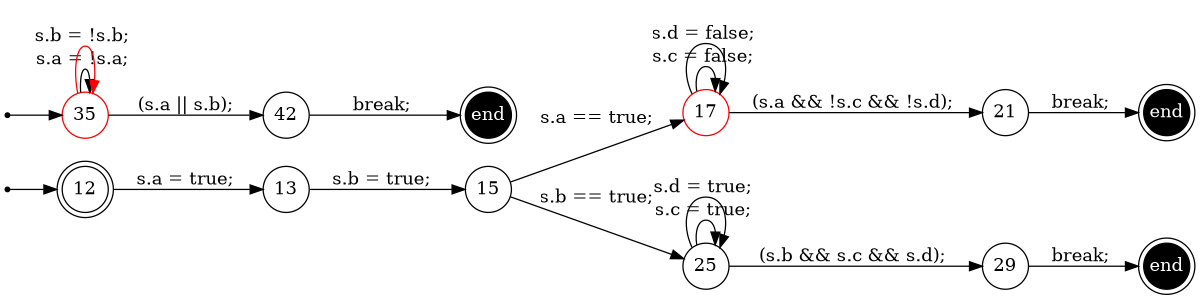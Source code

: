 digraph finite_state_machine {
	rankdir=LR
	size="8,5"
	94437505318000 [label = 12, shape = doublecircle, fixedsize = true]; 
	s94437505318000 [shape = point];
	94437505313568 [label = 35, shape = doublecircle, color = red, fixedsize = true]; 
	s94437505313568 [shape = point];
	e94437505311632 [shape = doublecircle, fixedsize = true, style = filled, fillcolor = black, fontcolor = white,  label = end];
	e94437505313776 [shape = doublecircle, fixedsize = true, style = filled, fillcolor = black, fontcolor = white,  label = end];
	e94437505315632 [shape = doublecircle, fixedsize = true, style = filled, fillcolor = black, fontcolor = white,  label = end];
	 94437505318080 [label = 13, shape = circle, fixedsize = true ];
	 94437505309632 [label = 15, shape = circle, fixedsize = true ];
	 94437505310224 [label = 17, shape = circle, color = red, fixedsize = true ];
	 94437505311632 [label = 21, shape = circle, fixedsize = true ];
	 94437505312144 [label = 25, shape = circle, fixedsize = true ];
	 94437505313776 [label = 29, shape = circle, fixedsize = true ];
	 94437505313568 [label = 35, shape = circle, color = red, fixedsize = true ];
	 94437505315632 [label = 42, shape = circle, fixedsize = true ];
	s94437505318000 -> 94437505318000;
	s94437505313568 -> 94437505313568;
	94437505318000 -> 94437505318080 [ label = "s.a = true; "];
	94437505318080 -> 94437505309632 [ label = "s.b = true; "];
	94437505309632 -> 94437505310224 [ label = "s.a == true; "];
	94437505310224 -> 94437505310224 [ label = "s.c = false; "];
	94437505310224 -> 94437505310224 [ label = "s.d = false; "];
	94437505310224 -> 94437505311632 [ label = "(s.a && !s.c && !s.d); "];
	94437505311632 -> e94437505311632 [ label = "break; "];
	94437505309632 -> 94437505312144 [ label = "s.b == true; "];
	94437505312144 -> 94437505312144 [ label = "s.c = true; "];
	94437505312144 -> 94437505312144 [ label = "s.d = true; "];
	94437505312144 -> 94437505313776 [ label = "(s.b && s.c && s.d); "];
	94437505313776 -> e94437505313776 [ label = "break; "];
	94437505313568 -> 94437505313568 [ label = "s.a = !s.a; "];
	94437505313568 -> 94437505313568 [color = red, label = "s.b = !s.b; "];
	94437505313568 -> 94437505315632 [ label = "(s.a || s.b); "];
	94437505315632 -> e94437505315632 [ label = "break; "];
}